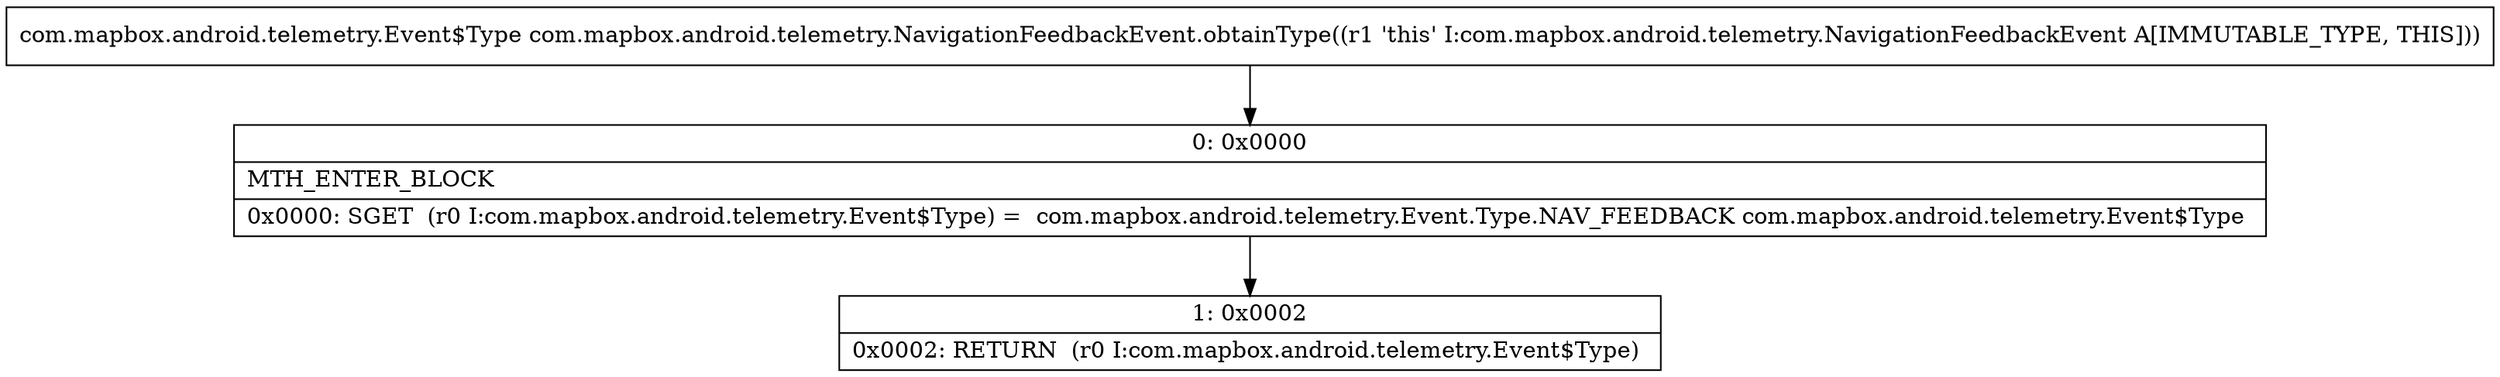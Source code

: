 digraph "CFG forcom.mapbox.android.telemetry.NavigationFeedbackEvent.obtainType()Lcom\/mapbox\/android\/telemetry\/Event$Type;" {
Node_0 [shape=record,label="{0\:\ 0x0000|MTH_ENTER_BLOCK\l|0x0000: SGET  (r0 I:com.mapbox.android.telemetry.Event$Type) =  com.mapbox.android.telemetry.Event.Type.NAV_FEEDBACK com.mapbox.android.telemetry.Event$Type \l}"];
Node_1 [shape=record,label="{1\:\ 0x0002|0x0002: RETURN  (r0 I:com.mapbox.android.telemetry.Event$Type) \l}"];
MethodNode[shape=record,label="{com.mapbox.android.telemetry.Event$Type com.mapbox.android.telemetry.NavigationFeedbackEvent.obtainType((r1 'this' I:com.mapbox.android.telemetry.NavigationFeedbackEvent A[IMMUTABLE_TYPE, THIS])) }"];
MethodNode -> Node_0;
Node_0 -> Node_1;
}

